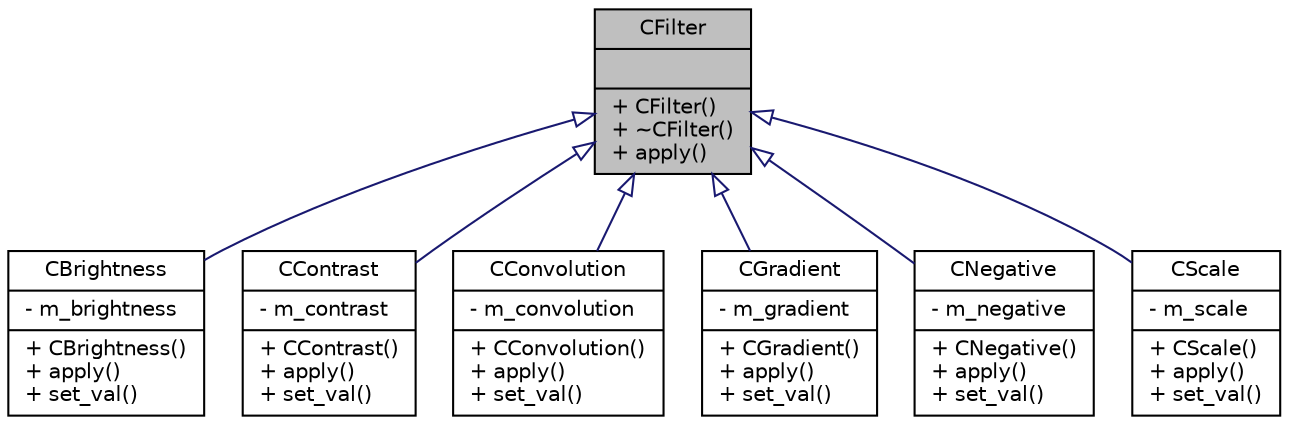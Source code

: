 digraph "CFilter"
{
 // LATEX_PDF_SIZE
  edge [fontname="Helvetica",fontsize="10",labelfontname="Helvetica",labelfontsize="10"];
  node [fontname="Helvetica",fontsize="10",shape=record];
  Node1 [label="{CFilter\n||+ CFilter()\l+ ~CFilter()\l+ apply()\l}",height=0.2,width=0.4,color="black", fillcolor="grey75", style="filled", fontcolor="black",tooltip=" "];
  Node1 -> Node2 [dir="back",color="midnightblue",fontsize="10",style="solid",arrowtail="onormal",fontname="Helvetica"];
  Node2 [label="{CBrightness\n|- m_brightness\l|+ CBrightness()\l+ apply()\l+ set_val()\l}",height=0.2,width=0.4,color="black", fillcolor="white", style="filled",URL="$classCBrightness.html",tooltip=" "];
  Node1 -> Node3 [dir="back",color="midnightblue",fontsize="10",style="solid",arrowtail="onormal",fontname="Helvetica"];
  Node3 [label="{CContrast\n|- m_contrast\l|+ CContrast()\l+ apply()\l+ set_val()\l}",height=0.2,width=0.4,color="black", fillcolor="white", style="filled",URL="$classCContrast.html",tooltip=" "];
  Node1 -> Node4 [dir="back",color="midnightblue",fontsize="10",style="solid",arrowtail="onormal",fontname="Helvetica"];
  Node4 [label="{CConvolution\n|- m_convolution\l|+ CConvolution()\l+ apply()\l+ set_val()\l}",height=0.2,width=0.4,color="black", fillcolor="white", style="filled",URL="$classCConvolution.html",tooltip=" "];
  Node1 -> Node5 [dir="back",color="midnightblue",fontsize="10",style="solid",arrowtail="onormal",fontname="Helvetica"];
  Node5 [label="{CGradient\n|- m_gradient\l|+ CGradient()\l+ apply()\l+ set_val()\l}",height=0.2,width=0.4,color="black", fillcolor="white", style="filled",URL="$classCGradient.html",tooltip=" "];
  Node1 -> Node6 [dir="back",color="midnightblue",fontsize="10",style="solid",arrowtail="onormal",fontname="Helvetica"];
  Node6 [label="{CNegative\n|- m_negative\l|+ CNegative()\l+ apply()\l+ set_val()\l}",height=0.2,width=0.4,color="black", fillcolor="white", style="filled",URL="$classCNegative.html",tooltip=" "];
  Node1 -> Node7 [dir="back",color="midnightblue",fontsize="10",style="solid",arrowtail="onormal",fontname="Helvetica"];
  Node7 [label="{CScale\n|- m_scale\l|+ CScale()\l+ apply()\l+ set_val()\l}",height=0.2,width=0.4,color="black", fillcolor="white", style="filled",URL="$classCScale.html",tooltip=" "];
}
